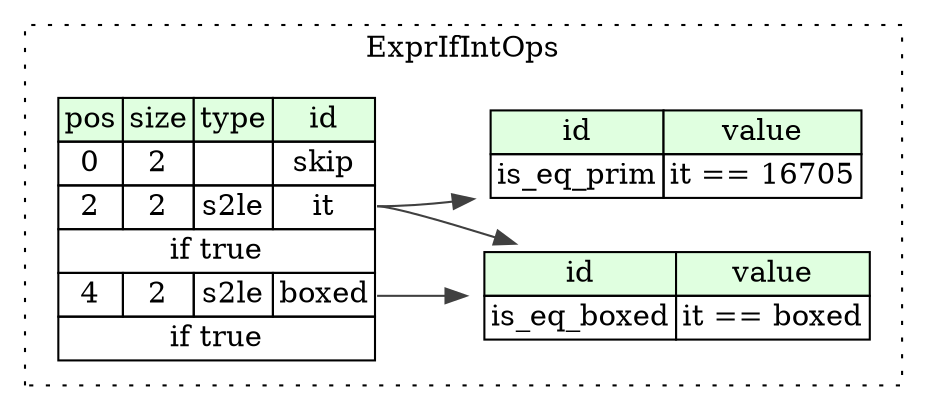 digraph {
	rankdir=LR;
	node [shape=plaintext];
	subgraph cluster__expr_if_int_ops {
		label="ExprIfIntOps";
		graph[style=dotted];

		expr_if_int_ops__seq [label=<<TABLE BORDER="0" CELLBORDER="1" CELLSPACING="0">
			<TR><TD BGCOLOR="#E0FFE0">pos</TD><TD BGCOLOR="#E0FFE0">size</TD><TD BGCOLOR="#E0FFE0">type</TD><TD BGCOLOR="#E0FFE0">id</TD></TR>
			<TR><TD PORT="skip_pos">0</TD><TD PORT="skip_size">2</TD><TD></TD><TD PORT="skip_type">skip</TD></TR>
			<TR><TD PORT="it_pos">2</TD><TD PORT="it_size">2</TD><TD>s2le</TD><TD PORT="it_type">it</TD></TR>
			<TR><TD COLSPAN="4" PORT="it__if">if true</TD></TR>
			<TR><TD PORT="boxed_pos">4</TD><TD PORT="boxed_size">2</TD><TD>s2le</TD><TD PORT="boxed_type">boxed</TD></TR>
			<TR><TD COLSPAN="4" PORT="boxed__if">if true</TD></TR>
		</TABLE>>];
		expr_if_int_ops__inst__is_eq_boxed [label=<<TABLE BORDER="0" CELLBORDER="1" CELLSPACING="0">
			<TR><TD BGCOLOR="#E0FFE0">id</TD><TD BGCOLOR="#E0FFE0">value</TD></TR>
			<TR><TD>is_eq_boxed</TD><TD>it == boxed</TD></TR>
		</TABLE>>];
		expr_if_int_ops__inst__is_eq_prim [label=<<TABLE BORDER="0" CELLBORDER="1" CELLSPACING="0">
			<TR><TD BGCOLOR="#E0FFE0">id</TD><TD BGCOLOR="#E0FFE0">value</TD></TR>
			<TR><TD>is_eq_prim</TD><TD>it == 16705</TD></TR>
		</TABLE>>];
	}
	expr_if_int_ops__seq:it_type -> expr_if_int_ops__inst__is_eq_boxed [color="#404040"];
	expr_if_int_ops__seq:boxed_type -> expr_if_int_ops__inst__is_eq_boxed [color="#404040"];
	expr_if_int_ops__seq:it_type -> expr_if_int_ops__inst__is_eq_prim [color="#404040"];
}
